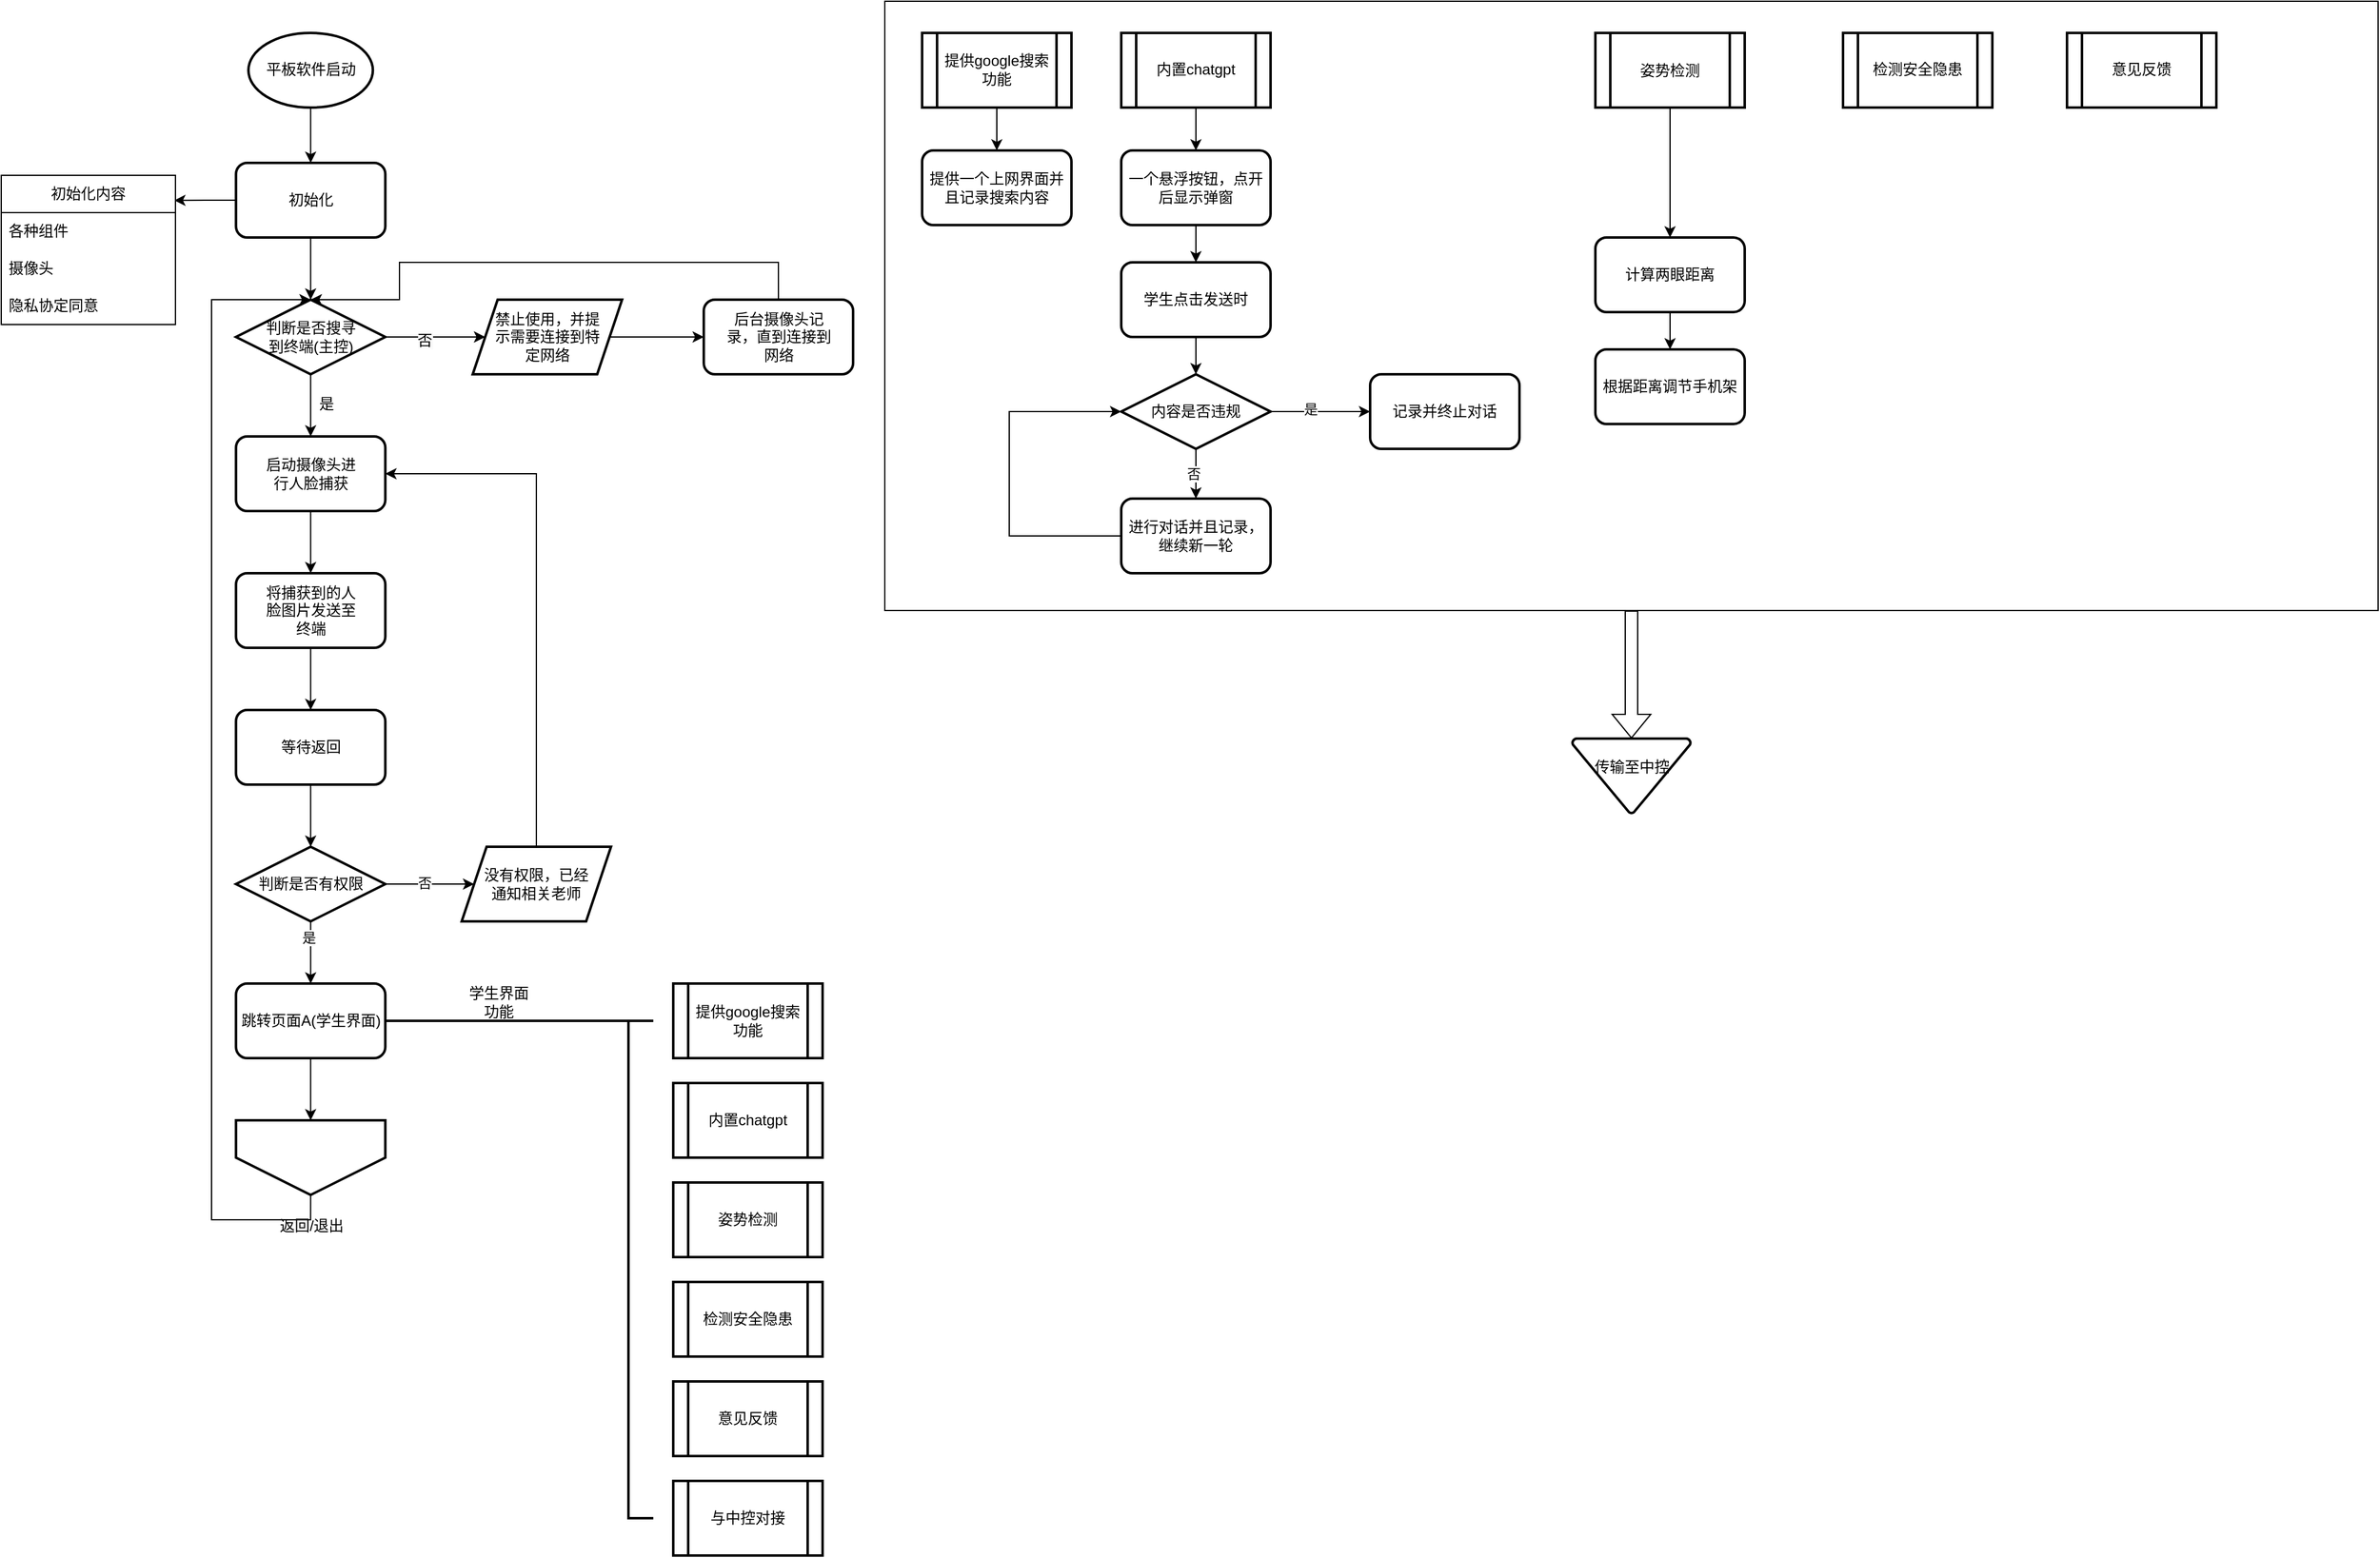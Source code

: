 <mxfile version="23.1.5" type="device">
  <diagram name="第 1 页" id="iUjSfu9qnoavRKlSYloh">
    <mxGraphModel dx="4327" dy="2070" grid="1" gridSize="10" guides="1" tooltips="1" connect="1" arrows="1" fold="1" page="1" pageScale="1" pageWidth="827" pageHeight="1169" math="1" shadow="0">
      <root>
        <mxCell id="0" />
        <mxCell id="1" parent="0" />
        <mxCell id="lgMSIzHYGFgmIAbIA4ga-50" value="" style="rounded=0;whiteSpace=wrap;html=1;fillColor=none;" parent="1" vertex="1">
          <mxGeometry x="610" y="1160" width="1200" height="490" as="geometry" />
        </mxCell>
        <mxCell id="RFvJGP36CdqUMWmGfDjD-2" value="" style="edgeStyle=orthogonalEdgeStyle;rounded=0;orthogonalLoop=1;jettySize=auto;html=1;exitX=0.5;exitY=1;exitDx=0;exitDy=0;exitPerimeter=0;" parent="1" source="RFvJGP36CdqUMWmGfDjD-8" target="RFvJGP36CdqUMWmGfDjD-1" edge="1">
          <mxGeometry relative="1" as="geometry">
            <mxPoint x="230" y="150" as="sourcePoint" />
          </mxGeometry>
        </mxCell>
        <mxCell id="RFvJGP36CdqUMWmGfDjD-20" value="" style="edgeStyle=orthogonalEdgeStyle;rounded=0;orthogonalLoop=1;jettySize=auto;html=1;" parent="1" source="RFvJGP36CdqUMWmGfDjD-1" target="RFvJGP36CdqUMWmGfDjD-19" edge="1">
          <mxGeometry relative="1" as="geometry" />
        </mxCell>
        <mxCell id="lgMSIzHYGFgmIAbIA4ga-39" value="" style="edgeStyle=orthogonalEdgeStyle;rounded=0;orthogonalLoop=1;jettySize=auto;html=1;entryX=0.993;entryY=0.168;entryDx=0;entryDy=0;entryPerimeter=0;" parent="1" source="RFvJGP36CdqUMWmGfDjD-1" target="lgMSIzHYGFgmIAbIA4ga-35" edge="1">
          <mxGeometry relative="1" as="geometry">
            <mxPoint x="60" y="1370" as="targetPoint" />
          </mxGeometry>
        </mxCell>
        <mxCell id="RFvJGP36CdqUMWmGfDjD-1" value="初始化" style="rounded=1;whiteSpace=wrap;html=1;strokeWidth=2;" parent="1" vertex="1">
          <mxGeometry x="88.637" y="1289.998" width="120" height="60" as="geometry" />
        </mxCell>
        <mxCell id="RFvJGP36CdqUMWmGfDjD-8" value="平板软件启动" style="strokeWidth=2;html=1;shape=mxgraph.flowchart.start_1;whiteSpace=wrap;" parent="1" vertex="1">
          <mxGeometry x="98.637" y="1185.494" width="100" height="60" as="geometry" />
        </mxCell>
        <mxCell id="RFvJGP36CdqUMWmGfDjD-25" value="&#xa;&lt;span style=&quot;color: rgb(0, 0, 0); font-family: Helvetica; font-size: 12px; font-style: normal; font-variant-ligatures: normal; font-variant-caps: normal; font-weight: 400; letter-spacing: normal; orphans: 2; text-align: center; text-indent: 0px; text-transform: none; widows: 2; word-spacing: 0px; -webkit-text-stroke-width: 0px; background-color: rgb(251, 251, 251); text-decoration-thickness: initial; text-decoration-style: initial; text-decoration-color: initial; float: none; display: inline !important;&quot;&gt;否&lt;/span&gt;&#xa;&#xa;" style="edgeStyle=orthogonalEdgeStyle;rounded=0;orthogonalLoop=1;jettySize=auto;html=1;fontFamily=Helvetica;fontSize=12;fontColor=default;labelBorderColor=none;labelBackgroundColor=none;" parent="1" source="RFvJGP36CdqUMWmGfDjD-19" target="RFvJGP36CdqUMWmGfDjD-24" edge="1">
          <mxGeometry x="-0.218" y="-10" relative="1" as="geometry">
            <mxPoint as="offset" />
          </mxGeometry>
        </mxCell>
        <mxCell id="RFvJGP36CdqUMWmGfDjD-35" value="是" style="edgeStyle=orthogonalEdgeStyle;rounded=0;orthogonalLoop=1;jettySize=auto;html=1;fontFamily=Helvetica;fontSize=12;fontColor=default;labelBorderColor=none;labelBackgroundColor=none;" parent="1" source="RFvJGP36CdqUMWmGfDjD-19" target="RFvJGP36CdqUMWmGfDjD-34" edge="1">
          <mxGeometry x="-0.02" y="-11" relative="1" as="geometry">
            <mxPoint x="23" as="offset" />
          </mxGeometry>
        </mxCell>
        <mxCell id="RFvJGP36CdqUMWmGfDjD-19" value="判断是否搜寻到终端(主控)" style="strokeWidth=2;shape=mxgraph.flowchart.decision;fontSize=12;labelBackgroundColor=none;labelBorderColor=none;html=1;whiteSpace=wrap;shadow=0;align=center;horizontal=1;verticalAlign=middle;fontStyle=0;fontColor=#000000;spacing=20;" parent="1" vertex="1">
          <mxGeometry x="88.637" y="1399.998" width="120" height="60" as="geometry" />
        </mxCell>
        <mxCell id="RFvJGP36CdqUMWmGfDjD-31" value="" style="edgeStyle=orthogonalEdgeStyle;rounded=0;orthogonalLoop=1;jettySize=auto;html=1;fontFamily=Helvetica;fontSize=12;fontColor=default;labelBorderColor=none;labelBackgroundColor=none;" parent="1" source="RFvJGP36CdqUMWmGfDjD-24" target="RFvJGP36CdqUMWmGfDjD-30" edge="1">
          <mxGeometry relative="1" as="geometry" />
        </mxCell>
        <mxCell id="RFvJGP36CdqUMWmGfDjD-24" value="禁止使用，并提示需要连接到特定网络" style="shape=parallelogram;perimeter=parallelogramPerimeter;whiteSpace=wrap;html=1;fixedSize=1;fontColor=#000000;strokeWidth=2;labelBackgroundColor=none;labelBorderColor=none;shadow=0;fontStyle=0;spacing=17;" parent="1" vertex="1">
          <mxGeometry x="278.883" y="1399.998" width="120" height="60" as="geometry" />
        </mxCell>
        <mxCell id="RFvJGP36CdqUMWmGfDjD-30" value="后台摄像头记录，直到连接到网络" style="rounded=1;whiteSpace=wrap;html=1;fontColor=#000000;strokeWidth=2;labelBackgroundColor=none;labelBorderColor=none;shadow=0;fontStyle=0;spacing=17;" parent="1" vertex="1">
          <mxGeometry x="464.537" y="1399.998" width="120" height="60" as="geometry" />
        </mxCell>
        <mxCell id="RFvJGP36CdqUMWmGfDjD-38" value="" style="edgeStyle=orthogonalEdgeStyle;rounded=0;orthogonalLoop=1;jettySize=auto;html=1;fontFamily=Helvetica;fontSize=12;fontColor=default;labelBorderColor=none;labelBackgroundColor=none;" parent="1" source="RFvJGP36CdqUMWmGfDjD-34" target="RFvJGP36CdqUMWmGfDjD-37" edge="1">
          <mxGeometry relative="1" as="geometry" />
        </mxCell>
        <mxCell id="RFvJGP36CdqUMWmGfDjD-34" value="启动摄像头进行人脸捕获" style="rounded=1;whiteSpace=wrap;html=1;fontColor=#000000;strokeWidth=2;labelBackgroundColor=none;labelBorderColor=none;shadow=0;fontStyle=0;spacing=20;" parent="1" vertex="1">
          <mxGeometry x="88.642" y="1510.002" width="120" height="60" as="geometry" />
        </mxCell>
        <mxCell id="RFvJGP36CdqUMWmGfDjD-44" value="" style="edgeStyle=orthogonalEdgeStyle;rounded=0;orthogonalLoop=1;jettySize=auto;html=1;fontFamily=Helvetica;fontSize=12;fontColor=default;labelBorderColor=none;labelBackgroundColor=none;" parent="1" source="RFvJGP36CdqUMWmGfDjD-37" target="RFvJGP36CdqUMWmGfDjD-43" edge="1">
          <mxGeometry relative="1" as="geometry" />
        </mxCell>
        <mxCell id="RFvJGP36CdqUMWmGfDjD-37" value="将捕获到的人脸图片发送至终端" style="rounded=1;whiteSpace=wrap;html=1;fontColor=#000000;strokeWidth=2;labelBackgroundColor=none;labelBorderColor=none;shadow=0;fontStyle=0;spacing=20;" parent="1" vertex="1">
          <mxGeometry x="88.64" y="1619.996" width="120" height="60" as="geometry" />
        </mxCell>
        <mxCell id="RFvJGP36CdqUMWmGfDjD-47" value="" style="edgeStyle=orthogonalEdgeStyle;rounded=0;orthogonalLoop=1;jettySize=auto;html=1;fontFamily=Helvetica;fontSize=12;fontColor=default;labelBorderColor=none;labelBackgroundColor=none;" parent="1" source="RFvJGP36CdqUMWmGfDjD-40" target="RFvJGP36CdqUMWmGfDjD-46" edge="1">
          <mxGeometry relative="1" as="geometry" />
        </mxCell>
        <mxCell id="R80yMTQ0bbhGqo45xaLG-1" value="否" style="edgeLabel;html=1;align=center;verticalAlign=middle;resizable=0;points=[];" vertex="1" connectable="0" parent="RFvJGP36CdqUMWmGfDjD-47">
          <mxGeometry x="-0.142" y="1" relative="1" as="geometry">
            <mxPoint x="1" as="offset" />
          </mxGeometry>
        </mxCell>
        <mxCell id="RFvJGP36CdqUMWmGfDjD-53" value="" style="edgeStyle=orthogonalEdgeStyle;rounded=0;orthogonalLoop=1;jettySize=auto;html=1;fontFamily=Helvetica;fontSize=12;fontColor=default;labelBorderColor=none;labelBackgroundColor=none;" parent="1" source="RFvJGP36CdqUMWmGfDjD-40" target="RFvJGP36CdqUMWmGfDjD-52" edge="1">
          <mxGeometry relative="1" as="geometry" />
        </mxCell>
        <mxCell id="R80yMTQ0bbhGqo45xaLG-2" value="是" style="edgeLabel;html=1;align=center;verticalAlign=middle;resizable=0;points=[];" vertex="1" connectable="0" parent="RFvJGP36CdqUMWmGfDjD-53">
          <mxGeometry x="-0.49" y="-2" relative="1" as="geometry">
            <mxPoint as="offset" />
          </mxGeometry>
        </mxCell>
        <mxCell id="RFvJGP36CdqUMWmGfDjD-40" value="判断是否有权限" style="strokeWidth=2;html=1;shape=mxgraph.flowchart.decision;whiteSpace=wrap;strokeColor=default;align=center;verticalAlign=middle;fontFamily=Helvetica;fontSize=12;fontColor=default;labelBorderColor=none;labelBackgroundColor=none;fillColor=default;" parent="1" vertex="1">
          <mxGeometry x="88.643" y="1839.997" width="120" height="60" as="geometry" />
        </mxCell>
        <mxCell id="RFvJGP36CdqUMWmGfDjD-45" value="" style="edgeStyle=orthogonalEdgeStyle;rounded=0;orthogonalLoop=1;jettySize=auto;html=1;fontFamily=Helvetica;fontSize=12;fontColor=default;labelBorderColor=none;labelBackgroundColor=none;" parent="1" source="RFvJGP36CdqUMWmGfDjD-43" target="RFvJGP36CdqUMWmGfDjD-40" edge="1">
          <mxGeometry relative="1" as="geometry" />
        </mxCell>
        <mxCell id="RFvJGP36CdqUMWmGfDjD-43" value="等待返回" style="rounded=1;whiteSpace=wrap;html=1;fontColor=#000000;strokeWidth=2;labelBackgroundColor=none;labelBorderColor=none;shadow=0;fontStyle=0;spacing=20;" parent="1" vertex="1">
          <mxGeometry x="88.637" y="1730.002" width="120" height="60" as="geometry" />
        </mxCell>
        <mxCell id="RFvJGP36CdqUMWmGfDjD-50" style="edgeStyle=orthogonalEdgeStyle;rounded=0;orthogonalLoop=1;jettySize=auto;html=1;entryX=1;entryY=0.5;entryDx=0;entryDy=0;fontFamily=Helvetica;fontSize=12;fontColor=default;labelBorderColor=none;labelBackgroundColor=none;" parent="1" source="RFvJGP36CdqUMWmGfDjD-46" target="RFvJGP36CdqUMWmGfDjD-34" edge="1">
          <mxGeometry relative="1" as="geometry">
            <Array as="points">
              <mxPoint x="330" y="1540" />
            </Array>
          </mxGeometry>
        </mxCell>
        <mxCell id="RFvJGP36CdqUMWmGfDjD-46" value="没有权限，已经通知相关老师" style="shape=parallelogram;perimeter=parallelogramPerimeter;whiteSpace=wrap;html=1;fixedSize=1;strokeWidth=2;labelBorderColor=none;labelBackgroundColor=none;spacing=14;" parent="1" vertex="1">
          <mxGeometry x="270.003" y="1840.0" width="120" height="60" as="geometry" />
        </mxCell>
        <mxCell id="RFvJGP36CdqUMWmGfDjD-87" value="" style="edgeStyle=orthogonalEdgeStyle;rounded=0;orthogonalLoop=1;jettySize=auto;html=1;fontFamily=Helvetica;fontSize=12;fontColor=default;labelBorderColor=none;labelBackgroundColor=none;" parent="1" source="RFvJGP36CdqUMWmGfDjD-52" target="RFvJGP36CdqUMWmGfDjD-79" edge="1">
          <mxGeometry relative="1" as="geometry" />
        </mxCell>
        <mxCell id="RFvJGP36CdqUMWmGfDjD-52" value="跳转页面A(学生界面)" style="rounded=1;whiteSpace=wrap;html=1;strokeWidth=2;labelBorderColor=none;labelBackgroundColor=none;glass=0;shadow=0;" parent="1" vertex="1">
          <mxGeometry x="88.632" y="1950.0" width="120" height="60" as="geometry" />
        </mxCell>
        <mxCell id="RFvJGP36CdqUMWmGfDjD-66" value="学生界面功能" style="text;html=1;align=center;verticalAlign=middle;whiteSpace=wrap;rounded=0;fontFamily=Helvetica;fontSize=12;fontColor=default;labelBorderColor=none;labelBackgroundColor=none;" parent="1" vertex="1">
          <mxGeometry x="270.008" y="1949.998" width="60" height="30" as="geometry" />
        </mxCell>
        <mxCell id="RFvJGP36CdqUMWmGfDjD-78" style="edgeStyle=orthogonalEdgeStyle;rounded=0;orthogonalLoop=1;jettySize=auto;html=1;fontFamily=Helvetica;fontSize=12;fontColor=default;labelBorderColor=none;labelBackgroundColor=none;entryX=1;entryY=0.5;entryDx=0;entryDy=0;endArrow=none;endFill=0;strokeWidth=2;" parent="1" source="RFvJGP36CdqUMWmGfDjD-77" target="RFvJGP36CdqUMWmGfDjD-52" edge="1">
          <mxGeometry relative="1" as="geometry">
            <mxPoint x="260" y="770" as="targetPoint" />
            <Array as="points">
              <mxPoint x="350" y="1980" />
              <mxPoint x="350" y="1980" />
            </Array>
          </mxGeometry>
        </mxCell>
        <mxCell id="RFvJGP36CdqUMWmGfDjD-77" value="" style="strokeWidth=2;html=1;shape=mxgraph.flowchart.annotation_1;align=left;pointerEvents=1;strokeColor=default;verticalAlign=middle;fontFamily=Helvetica;fontSize=12;fontColor=default;labelBorderColor=none;labelBackgroundColor=none;fillColor=default;" parent="1" vertex="1">
          <mxGeometry x="404" y="1980" width="20" height="400" as="geometry" />
        </mxCell>
        <mxCell id="RFvJGP36CdqUMWmGfDjD-79" value="&lt;p style=&quot;line-height: 100%;&quot;&gt;返回/退出&lt;/p&gt;" style="verticalLabelPosition=bottom;verticalAlign=top;html=1;shape=offPageConnector;rounded=0;size=0.5;strokeColor=default;strokeWidth=2;align=center;fontFamily=Helvetica;fontSize=12;fontColor=default;labelBorderColor=none;labelBackgroundColor=none;fillColor=default;" parent="1" vertex="1">
          <mxGeometry x="88.641" y="2059.996" width="120" height="60" as="geometry" />
        </mxCell>
        <mxCell id="RFvJGP36CdqUMWmGfDjD-86" style="edgeStyle=orthogonalEdgeStyle;rounded=0;orthogonalLoop=1;jettySize=auto;html=1;entryX=0.5;entryY=0;entryDx=0;entryDy=0;entryPerimeter=0;fontFamily=Helvetica;fontSize=12;fontColor=default;labelBorderColor=none;labelBackgroundColor=none;exitX=0.5;exitY=1;exitDx=0;exitDy=0;" parent="1" source="RFvJGP36CdqUMWmGfDjD-79" target="RFvJGP36CdqUMWmGfDjD-19" edge="1">
          <mxGeometry relative="1" as="geometry">
            <Array as="points">
              <mxPoint x="148" y="2140" />
              <mxPoint x="69" y="2140" />
              <mxPoint x="69" y="1400" />
            </Array>
          </mxGeometry>
        </mxCell>
        <mxCell id="lgMSIzHYGFgmIAbIA4ga-4" value="" style="edgeStyle=orthogonalEdgeStyle;rounded=0;orthogonalLoop=1;jettySize=auto;html=1;" parent="1" source="RFvJGP36CdqUMWmGfDjD-88" target="lgMSIzHYGFgmIAbIA4ga-3" edge="1">
          <mxGeometry relative="1" as="geometry" />
        </mxCell>
        <mxCell id="RFvJGP36CdqUMWmGfDjD-88" value="提供google搜索功能" style="shape=process;whiteSpace=wrap;html=1;backgroundOutline=1;strokeColor=default;strokeWidth=2;align=center;verticalAlign=middle;fontFamily=Helvetica;fontSize=12;fontColor=default;labelBorderColor=none;labelBackgroundColor=none;fillColor=default;" parent="1" vertex="1">
          <mxGeometry x="639.996" y="1185.495" width="120" height="60" as="geometry" />
        </mxCell>
        <UserObject label="提供google搜索功能" link="data:action/json,{&quot;actions&quot;:[{&quot;highlight&quot;: {&quot;cells&quot;: [&quot;RFvJGP36CdqUMWmGfDjD-88&quot;]}}]}" id="RFvJGP36CdqUMWmGfDjD-80">
          <mxCell style="shape=process;whiteSpace=wrap;html=1;backgroundOutline=1;strokeColor=default;strokeWidth=2;align=center;verticalAlign=middle;fontFamily=Helvetica;fontSize=12;fontColor=default;labelBorderColor=none;labelBackgroundColor=none;fillColor=default;" parent="1" vertex="1">
            <mxGeometry x="440.009" y="1949.995" width="120" height="60" as="geometry" />
          </mxCell>
        </UserObject>
        <UserObject label="内置chatgpt" link="data:action/json,{&quot;actions&quot;:[{&quot;highlight&quot;: {&quot;cells&quot;: [&quot;lgMSIzHYGFgmIAbIA4ga-5&quot;]}}]}" id="RFvJGP36CdqUMWmGfDjD-81">
          <mxCell style="shape=process;whiteSpace=wrap;html=1;backgroundOutline=1;strokeColor=default;strokeWidth=2;align=center;verticalAlign=middle;fontFamily=Helvetica;fontSize=12;fontColor=default;labelBorderColor=none;labelBackgroundColor=none;fillColor=default;" parent="1" vertex="1">
            <mxGeometry x="440.004" y="2029.998" width="120" height="60" as="geometry" />
          </mxCell>
        </UserObject>
        <UserObject label="姿势检测" link="data:action/json,{&quot;actions&quot;:[{&quot;highlight&quot;: {&quot;cells&quot;: [&quot;lgMSIzHYGFgmIAbIA4ga-24&quot;]}}]}" id="RFvJGP36CdqUMWmGfDjD-82">
          <mxCell style="shape=process;whiteSpace=wrap;html=1;backgroundOutline=1;strokeColor=default;strokeWidth=2;align=center;verticalAlign=middle;fontFamily=Helvetica;fontSize=12;fontColor=default;labelBorderColor=none;labelBackgroundColor=none;fillColor=default;" parent="1" vertex="1">
            <mxGeometry x="440.006" y="2110.0" width="120" height="60" as="geometry" />
          </mxCell>
        </UserObject>
        <UserObject label="与中控对接" link="data:action/json,{&quot;actions&quot;:[{&quot;highlight&quot;: {&quot;cells&quot;: [&quot;lgMSIzHYGFgmIAbIA4ga-24&quot;]}}]}" id="RFvJGP36CdqUMWmGfDjD-83">
          <mxCell style="shape=process;whiteSpace=wrap;html=1;backgroundOutline=1;strokeColor=default;strokeWidth=2;align=center;verticalAlign=middle;fontFamily=Helvetica;fontSize=12;fontColor=default;labelBorderColor=none;labelBackgroundColor=none;fillColor=default;" parent="1" vertex="1">
            <mxGeometry x="440.009" y="2350.0" width="120" height="60" as="geometry" />
          </mxCell>
        </UserObject>
        <UserObject label="检测安全隐患" link="data:action/json,{&quot;actions&quot;:[{&quot;highlight&quot;: {&quot;cells&quot;: [&quot;lgMSIzHYGFgmIAbIA4ga-47&quot;]}}]}" id="RFvJGP36CdqUMWmGfDjD-84">
          <mxCell style="shape=process;whiteSpace=wrap;html=1;backgroundOutline=1;strokeColor=default;strokeWidth=2;align=center;verticalAlign=middle;fontFamily=Helvetica;fontSize=12;fontColor=default;labelBorderColor=none;labelBackgroundColor=none;fillColor=default;" parent="1" vertex="1">
            <mxGeometry x="439.996" y="2189.999" width="120" height="60" as="geometry" />
          </mxCell>
        </UserObject>
        <mxCell id="lgMSIzHYGFgmIAbIA4ga-3" value="提供一个上网界面并且记录搜索内容" style="rounded=1;whiteSpace=wrap;html=1;strokeWidth=2;labelBorderColor=none;labelBackgroundColor=none;" parent="1" vertex="1">
          <mxGeometry x="639.996" y="1280.005" width="120" height="60" as="geometry" />
        </mxCell>
        <mxCell id="lgMSIzHYGFgmIAbIA4ga-7" value="" style="edgeStyle=orthogonalEdgeStyle;rounded=0;orthogonalLoop=1;jettySize=auto;html=1;" parent="1" source="lgMSIzHYGFgmIAbIA4ga-5" target="lgMSIzHYGFgmIAbIA4ga-6" edge="1">
          <mxGeometry relative="1" as="geometry" />
        </mxCell>
        <mxCell id="lgMSIzHYGFgmIAbIA4ga-5" value="内置chatgpt" style="shape=process;whiteSpace=wrap;html=1;backgroundOutline=1;strokeColor=default;strokeWidth=2;align=center;verticalAlign=middle;fontFamily=Helvetica;fontSize=12;fontColor=default;labelBorderColor=none;labelBackgroundColor=none;fillColor=default;" parent="1" vertex="1">
          <mxGeometry x="800.004" y="1185.498" width="120" height="60" as="geometry" />
        </mxCell>
        <mxCell id="lgMSIzHYGFgmIAbIA4ga-9" value="" style="edgeStyle=orthogonalEdgeStyle;rounded=0;orthogonalLoop=1;jettySize=auto;html=1;" parent="1" source="lgMSIzHYGFgmIAbIA4ga-6" target="lgMSIzHYGFgmIAbIA4ga-8" edge="1">
          <mxGeometry relative="1" as="geometry" />
        </mxCell>
        <mxCell id="lgMSIzHYGFgmIAbIA4ga-6" value="一个悬浮按钮，点开后显示弹窗" style="rounded=1;whiteSpace=wrap;html=1;strokeWidth=2;" parent="1" vertex="1">
          <mxGeometry x="800" y="1280" width="120" height="60" as="geometry" />
        </mxCell>
        <mxCell id="lgMSIzHYGFgmIAbIA4ga-8" value="学生点击发送时" style="whiteSpace=wrap;html=1;rounded=1;strokeWidth=2;" parent="1" vertex="1">
          <mxGeometry x="800" y="1370" width="120" height="60" as="geometry" />
        </mxCell>
        <mxCell id="lgMSIzHYGFgmIAbIA4ga-18" value="" style="edgeStyle=orthogonalEdgeStyle;rounded=0;orthogonalLoop=1;jettySize=auto;html=1;" parent="1" source="lgMSIzHYGFgmIAbIA4ga-14" target="lgMSIzHYGFgmIAbIA4ga-17" edge="1">
          <mxGeometry relative="1" as="geometry" />
        </mxCell>
        <mxCell id="lgMSIzHYGFgmIAbIA4ga-19" value="是" style="edgeLabel;html=1;align=center;verticalAlign=middle;resizable=0;points=[];" parent="lgMSIzHYGFgmIAbIA4ga-18" vertex="1" connectable="0">
          <mxGeometry x="-0.2" y="2" relative="1" as="geometry">
            <mxPoint as="offset" />
          </mxGeometry>
        </mxCell>
        <mxCell id="lgMSIzHYGFgmIAbIA4ga-21" value="" style="edgeStyle=orthogonalEdgeStyle;rounded=0;orthogonalLoop=1;jettySize=auto;html=1;" parent="1" source="lgMSIzHYGFgmIAbIA4ga-14" target="lgMSIzHYGFgmIAbIA4ga-20" edge="1">
          <mxGeometry relative="1" as="geometry" />
        </mxCell>
        <mxCell id="lgMSIzHYGFgmIAbIA4ga-22" value="否" style="edgeLabel;html=1;align=center;verticalAlign=middle;resizable=0;points=[];" parent="lgMSIzHYGFgmIAbIA4ga-21" vertex="1" connectable="0">
          <mxGeometry x="-0.033" y="-2" relative="1" as="geometry">
            <mxPoint as="offset" />
          </mxGeometry>
        </mxCell>
        <mxCell id="lgMSIzHYGFgmIAbIA4ga-14" value="内容是否违规" style="strokeWidth=2;html=1;shape=mxgraph.flowchart.decision;whiteSpace=wrap;" parent="1" vertex="1">
          <mxGeometry x="800" y="1460" width="120" height="60" as="geometry" />
        </mxCell>
        <mxCell id="lgMSIzHYGFgmIAbIA4ga-16" style="edgeStyle=orthogonalEdgeStyle;rounded=0;orthogonalLoop=1;jettySize=auto;html=1;entryX=0.5;entryY=0;entryDx=0;entryDy=0;entryPerimeter=0;" parent="1" source="lgMSIzHYGFgmIAbIA4ga-8" target="lgMSIzHYGFgmIAbIA4ga-14" edge="1">
          <mxGeometry relative="1" as="geometry" />
        </mxCell>
        <mxCell id="lgMSIzHYGFgmIAbIA4ga-17" value="记录并终止对话" style="rounded=1;whiteSpace=wrap;html=1;strokeWidth=2;" parent="1" vertex="1">
          <mxGeometry x="1000" y="1460" width="120" height="60" as="geometry" />
        </mxCell>
        <mxCell id="lgMSIzHYGFgmIAbIA4ga-23" style="edgeStyle=orthogonalEdgeStyle;rounded=0;orthogonalLoop=1;jettySize=auto;html=1;entryX=0;entryY=0.5;entryDx=0;entryDy=0;entryPerimeter=0;" parent="1" source="lgMSIzHYGFgmIAbIA4ga-20" target="lgMSIzHYGFgmIAbIA4ga-14" edge="1">
          <mxGeometry relative="1" as="geometry">
            <mxPoint x="720" y="1480" as="targetPoint" />
            <Array as="points">
              <mxPoint x="710" y="1590" />
              <mxPoint x="710" y="1490" />
            </Array>
          </mxGeometry>
        </mxCell>
        <mxCell id="lgMSIzHYGFgmIAbIA4ga-20" value="进行对话并且记录，继续新一轮" style="rounded=1;whiteSpace=wrap;html=1;strokeWidth=2;" parent="1" vertex="1">
          <mxGeometry x="800" y="1560" width="120" height="60" as="geometry" />
        </mxCell>
        <mxCell id="lgMSIzHYGFgmIAbIA4ga-46" style="edgeStyle=orthogonalEdgeStyle;rounded=0;orthogonalLoop=1;jettySize=auto;html=1;" parent="1" source="lgMSIzHYGFgmIAbIA4ga-24" target="lgMSIzHYGFgmIAbIA4ga-40" edge="1">
          <mxGeometry relative="1" as="geometry" />
        </mxCell>
        <mxCell id="lgMSIzHYGFgmIAbIA4ga-24" value="姿势检测" style="shape=process;whiteSpace=wrap;html=1;backgroundOutline=1;strokeColor=default;strokeWidth=2;align=center;verticalAlign=middle;fontFamily=Helvetica;fontSize=12;fontColor=default;labelBorderColor=none;labelBackgroundColor=none;fillColor=default;" parent="1" vertex="1">
          <mxGeometry x="1180.996" y="1185.5" width="120" height="60" as="geometry" />
        </mxCell>
        <mxCell id="lgMSIzHYGFgmIAbIA4ga-26" style="edgeStyle=orthogonalEdgeStyle;rounded=0;orthogonalLoop=1;jettySize=auto;html=1;exitX=0.5;exitY=0;exitDx=0;exitDy=0;entryX=0.5;entryY=0;entryDx=0;entryDy=0;entryPerimeter=0;" parent="1" source="RFvJGP36CdqUMWmGfDjD-30" target="RFvJGP36CdqUMWmGfDjD-19" edge="1">
          <mxGeometry relative="1" as="geometry">
            <mxPoint x="180" y="1400" as="targetPoint" />
            <Array as="points">
              <mxPoint x="525" y="1370" />
              <mxPoint x="220" y="1370" />
              <mxPoint x="220" y="1400" />
            </Array>
          </mxGeometry>
        </mxCell>
        <mxCell id="lgMSIzHYGFgmIAbIA4ga-35" value="初始化内容" style="swimlane;fontStyle=0;childLayout=stackLayout;horizontal=1;startSize=30;horizontalStack=0;resizeParent=1;resizeParentMax=0;resizeLast=0;collapsible=1;marginBottom=0;whiteSpace=wrap;html=1;" parent="1" vertex="1">
          <mxGeometry x="-100" y="1300" width="140" height="120" as="geometry">
            <mxRectangle x="-100" y="1260" width="100" height="30" as="alternateBounds" />
          </mxGeometry>
        </mxCell>
        <mxCell id="lgMSIzHYGFgmIAbIA4ga-36" value="各种组件" style="text;strokeColor=none;fillColor=none;align=left;verticalAlign=middle;spacingLeft=4;spacingRight=4;overflow=hidden;points=[[0,0.5],[1,0.5]];portConstraint=eastwest;rotatable=0;whiteSpace=wrap;html=1;" parent="lgMSIzHYGFgmIAbIA4ga-35" vertex="1">
          <mxGeometry y="30" width="140" height="30" as="geometry" />
        </mxCell>
        <mxCell id="lgMSIzHYGFgmIAbIA4ga-37" value="摄像头" style="text;strokeColor=none;fillColor=none;align=left;verticalAlign=middle;spacingLeft=4;spacingRight=4;overflow=hidden;points=[[0,0.5],[1,0.5]];portConstraint=eastwest;rotatable=0;whiteSpace=wrap;html=1;" parent="lgMSIzHYGFgmIAbIA4ga-35" vertex="1">
          <mxGeometry y="60" width="140" height="30" as="geometry" />
        </mxCell>
        <mxCell id="lgMSIzHYGFgmIAbIA4ga-38" value="隐私协定同意" style="text;strokeColor=none;fillColor=none;align=left;verticalAlign=middle;spacingLeft=4;spacingRight=4;overflow=hidden;points=[[0,0.5],[1,0.5]];portConstraint=eastwest;rotatable=0;whiteSpace=wrap;html=1;" parent="lgMSIzHYGFgmIAbIA4ga-35" vertex="1">
          <mxGeometry y="90" width="140" height="30" as="geometry" />
        </mxCell>
        <mxCell id="lgMSIzHYGFgmIAbIA4ga-43" value="" style="edgeStyle=orthogonalEdgeStyle;rounded=0;orthogonalLoop=1;jettySize=auto;html=1;" parent="1" source="lgMSIzHYGFgmIAbIA4ga-40" target="lgMSIzHYGFgmIAbIA4ga-42" edge="1">
          <mxGeometry relative="1" as="geometry" />
        </mxCell>
        <mxCell id="lgMSIzHYGFgmIAbIA4ga-40" value="计算两眼距离" style="rounded=1;whiteSpace=wrap;html=1;strokeWidth=2;labelBorderColor=none;labelBackgroundColor=none;" parent="1" vertex="1">
          <mxGeometry x="1180.996" y="1350.0" width="120" height="60" as="geometry" />
        </mxCell>
        <mxCell id="lgMSIzHYGFgmIAbIA4ga-42" value="根据距离调节手机架" style="rounded=1;whiteSpace=wrap;html=1;strokeWidth=2;labelBorderColor=none;labelBackgroundColor=none;" parent="1" vertex="1">
          <mxGeometry x="1180.996" y="1440.0" width="120" height="60" as="geometry" />
        </mxCell>
        <UserObject label="检测安全隐患" id="lgMSIzHYGFgmIAbIA4ga-47">
          <mxCell style="shape=process;whiteSpace=wrap;html=1;backgroundOutline=1;strokeColor=default;strokeWidth=2;align=center;verticalAlign=middle;fontFamily=Helvetica;fontSize=12;fontColor=default;labelBorderColor=none;labelBackgroundColor=none;fillColor=default;" parent="1" vertex="1">
            <mxGeometry x="1379.996" y="1185.489" width="120" height="60" as="geometry" />
          </mxCell>
        </UserObject>
        <mxCell id="lgMSIzHYGFgmIAbIA4ga-51" value="" style="shape=flexArrow;endArrow=classic;html=1;rounded=0;exitX=0.5;exitY=1;exitDx=0;exitDy=0;entryX=0.5;entryY=0;entryDx=0;entryDy=0;entryPerimeter=0;" parent="1" source="lgMSIzHYGFgmIAbIA4ga-50" target="lgMSIzHYGFgmIAbIA4ga-53" edge="1">
          <mxGeometry width="50" height="50" relative="1" as="geometry">
            <mxPoint x="1050" y="1640" as="sourcePoint" />
            <mxPoint x="1060" y="1760" as="targetPoint" />
          </mxGeometry>
        </mxCell>
        <mxCell id="lgMSIzHYGFgmIAbIA4ga-53" value="传输至中控&lt;br&gt;&lt;div&gt;&lt;br/&gt;&lt;/div&gt;" style="strokeWidth=2;html=1;shape=mxgraph.flowchart.merge_or_storage;whiteSpace=wrap;" parent="1" vertex="1">
          <mxGeometry x="1162.5" y="1753" width="95" height="60" as="geometry" />
        </mxCell>
        <UserObject label="意见反馈" link="data:action/json,{&quot;actions&quot;:[{&quot;highlight&quot;:{&quot;cells&quot;:[&quot;lgMSIzHYGFgmIAbIA4ga-47&quot;]}}]}" id="R80yMTQ0bbhGqo45xaLG-3">
          <mxCell style="shape=process;whiteSpace=wrap;html=1;backgroundOutline=1;strokeColor=default;strokeWidth=2;align=center;verticalAlign=middle;fontFamily=Helvetica;fontSize=12;fontColor=default;labelBorderColor=none;labelBackgroundColor=none;fillColor=default;" vertex="1" parent="1">
            <mxGeometry x="439.996" y="2269.999" width="120" height="60" as="geometry" />
          </mxCell>
        </UserObject>
        <UserObject label="意见反馈" link="data:action/json,{&quot;actions&quot;:[{&quot;highlight&quot;:{&quot;cells&quot;:[&quot;lgMSIzHYGFgmIAbIA4ga-47&quot;]}}]}" id="R80yMTQ0bbhGqo45xaLG-4">
          <mxCell style="shape=process;whiteSpace=wrap;html=1;backgroundOutline=1;strokeColor=default;strokeWidth=2;align=center;verticalAlign=middle;fontFamily=Helvetica;fontSize=12;fontColor=default;labelBorderColor=none;labelBackgroundColor=none;fillColor=default;" vertex="1" parent="1">
            <mxGeometry x="1559.996" y="1185.489" width="120" height="60" as="geometry" />
          </mxCell>
        </UserObject>
      </root>
    </mxGraphModel>
  </diagram>
</mxfile>
